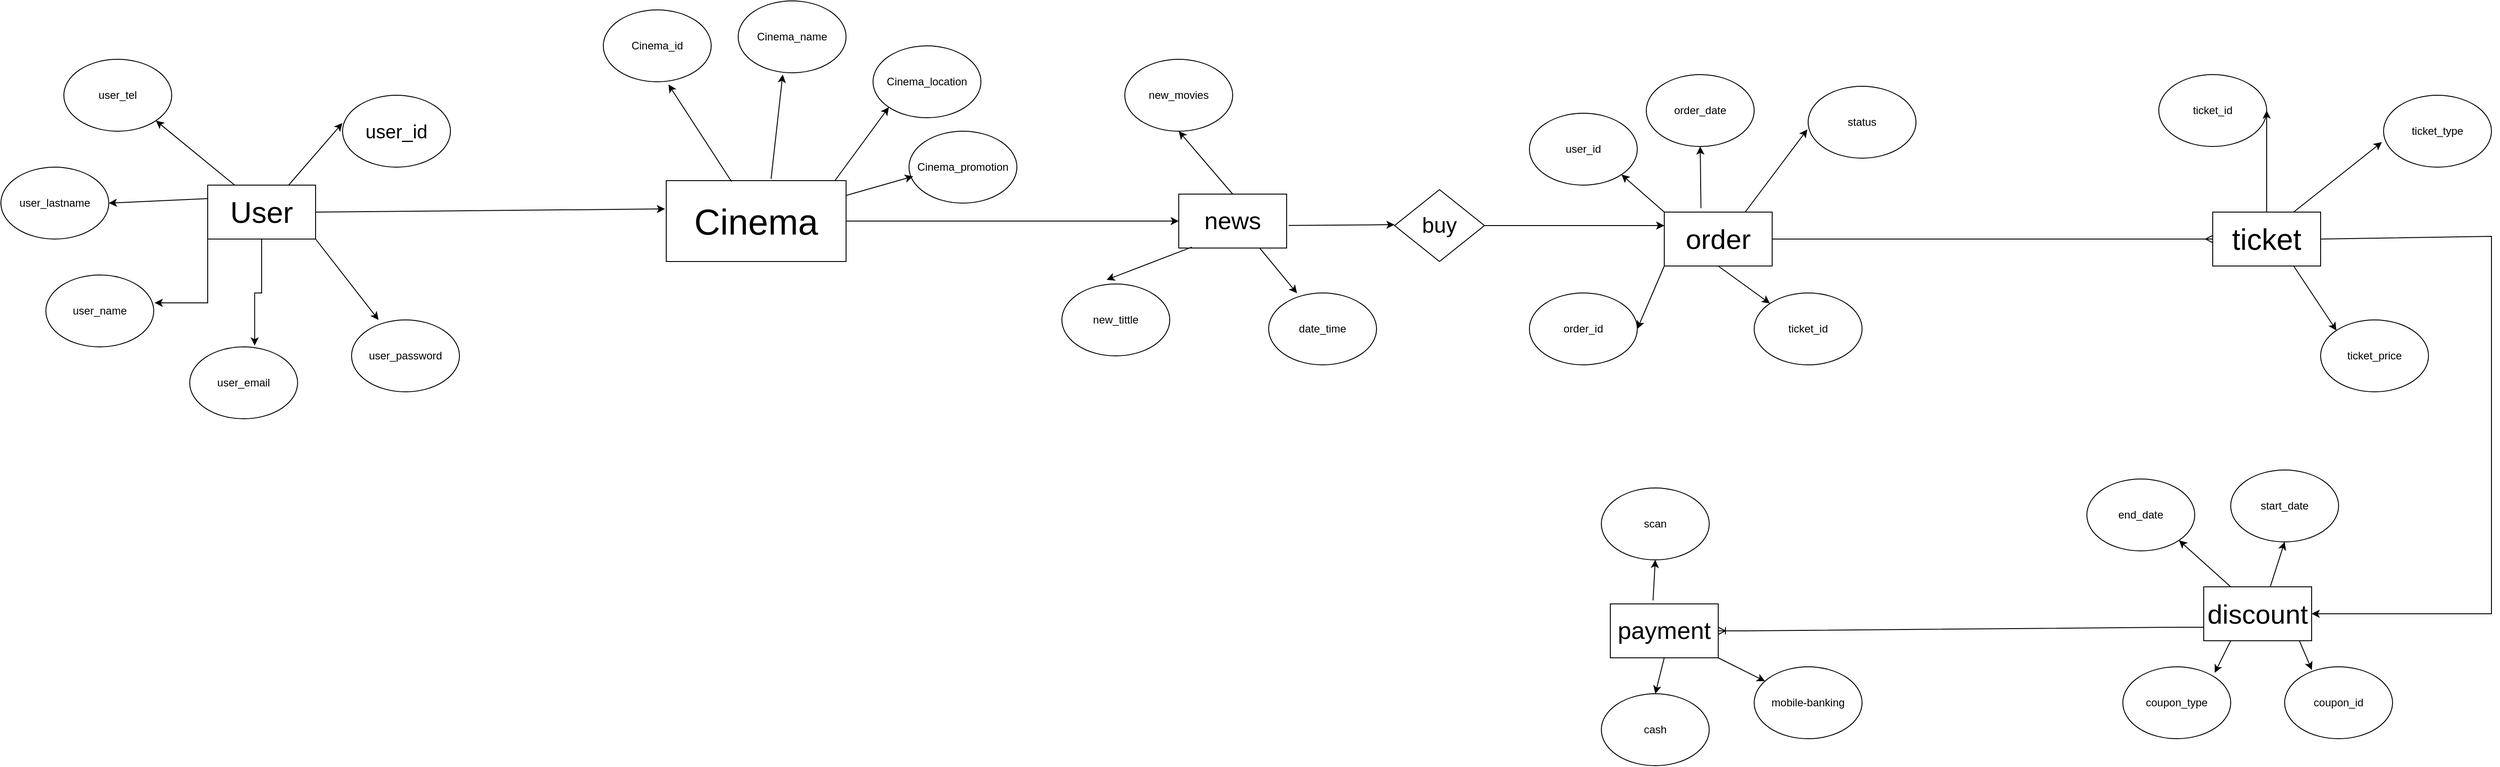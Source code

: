 <mxfile version="21.1.1" type="github">
  <diagram name="Page-1" id="Eb4JMOHM5LO05hsW5jEW">
    <mxGraphModel dx="5954" dy="2540" grid="1" gridSize="10" guides="1" tooltips="1" connect="1" arrows="1" fold="1" page="1" pageScale="1" pageWidth="1169" pageHeight="827" math="0" shadow="0">
      <root>
        <mxCell id="0" />
        <mxCell id="1" parent="0" />
        <mxCell id="aHzTUcXBhPAwV65jqaBN-1" value="&lt;font style=&quot;font-size: 40px;&quot;&gt;Cinema&lt;/font&gt;" style="rounded=0;whiteSpace=wrap;html=1;" vertex="1" parent="1">
          <mxGeometry x="-1320" y="830" width="200" height="90" as="geometry" />
        </mxCell>
        <mxCell id="aHzTUcXBhPAwV65jqaBN-5" value="Cinema_location" style="ellipse;whiteSpace=wrap;html=1;" vertex="1" parent="1">
          <mxGeometry x="-1090" y="680" width="120" height="80" as="geometry" />
        </mxCell>
        <mxCell id="aHzTUcXBhPAwV65jqaBN-6" value="Cinema_name" style="ellipse;whiteSpace=wrap;html=1;" vertex="1" parent="1">
          <mxGeometry x="-1240" y="630" width="120" height="80" as="geometry" />
        </mxCell>
        <mxCell id="aHzTUcXBhPAwV65jqaBN-7" value="Cinema_id" style="ellipse;whiteSpace=wrap;html=1;" vertex="1" parent="1">
          <mxGeometry x="-1390" y="640" width="120" height="80" as="geometry" />
        </mxCell>
        <mxCell id="aHzTUcXBhPAwV65jqaBN-8" value="Cinema_promotion" style="ellipse;whiteSpace=wrap;html=1;" vertex="1" parent="1">
          <mxGeometry x="-1050" y="775" width="120" height="80" as="geometry" />
        </mxCell>
        <mxCell id="aHzTUcXBhPAwV65jqaBN-13" value="" style="endArrow=classic;html=1;rounded=0;" edge="1" parent="1" source="aHzTUcXBhPAwV65jqaBN-1">
          <mxGeometry width="50" height="50" relative="1" as="geometry">
            <mxPoint x="-1260" y="860" as="sourcePoint" />
            <mxPoint x="-1045.456" y="825.27" as="targetPoint" />
          </mxGeometry>
        </mxCell>
        <mxCell id="aHzTUcXBhPAwV65jqaBN-14" value="" style="endArrow=classic;html=1;rounded=0;exitX=0.938;exitY=0;exitDx=0;exitDy=0;exitPerimeter=0;entryX=0;entryY=1;entryDx=0;entryDy=0;" edge="1" parent="1" source="aHzTUcXBhPAwV65jqaBN-1" target="aHzTUcXBhPAwV65jqaBN-5">
          <mxGeometry width="50" height="50" relative="1" as="geometry">
            <mxPoint x="-1110" y="857" as="sourcePoint" />
            <mxPoint x="-1035" y="836" as="targetPoint" />
          </mxGeometry>
        </mxCell>
        <mxCell id="aHzTUcXBhPAwV65jqaBN-15" value="" style="endArrow=classic;html=1;rounded=0;entryX=0.413;entryY=1.025;entryDx=0;entryDy=0;entryPerimeter=0;exitX=0.583;exitY=-0.022;exitDx=0;exitDy=0;exitPerimeter=0;" edge="1" parent="1" source="aHzTUcXBhPAwV65jqaBN-1" target="aHzTUcXBhPAwV65jqaBN-6">
          <mxGeometry width="50" height="50" relative="1" as="geometry">
            <mxPoint x="-1260" y="860" as="sourcePoint" />
            <mxPoint x="-1210" y="810" as="targetPoint" />
          </mxGeometry>
        </mxCell>
        <mxCell id="aHzTUcXBhPAwV65jqaBN-16" value="" style="endArrow=classic;html=1;rounded=0;entryX=0.604;entryY=1.038;entryDx=0;entryDy=0;entryPerimeter=0;exitX=0.363;exitY=0.011;exitDx=0;exitDy=0;exitPerimeter=0;" edge="1" parent="1" source="aHzTUcXBhPAwV65jqaBN-1" target="aHzTUcXBhPAwV65jqaBN-7">
          <mxGeometry width="50" height="50" relative="1" as="geometry">
            <mxPoint x="-1260" y="860" as="sourcePoint" />
            <mxPoint x="-1210" y="810" as="targetPoint" />
          </mxGeometry>
        </mxCell>
        <mxCell id="aHzTUcXBhPAwV65jqaBN-26" style="edgeStyle=orthogonalEdgeStyle;rounded=0;orthogonalLoop=1;jettySize=auto;html=1;exitX=0;exitY=1;exitDx=0;exitDy=0;entryX=1.008;entryY=0.387;entryDx=0;entryDy=0;entryPerimeter=0;" edge="1" parent="1" source="aHzTUcXBhPAwV65jqaBN-17" target="aHzTUcXBhPAwV65jqaBN-20">
          <mxGeometry relative="1" as="geometry" />
        </mxCell>
        <mxCell id="aHzTUcXBhPAwV65jqaBN-27" style="edgeStyle=orthogonalEdgeStyle;rounded=0;orthogonalLoop=1;jettySize=auto;html=1;exitX=0.5;exitY=1;exitDx=0;exitDy=0;entryX=0.602;entryY=-0.019;entryDx=0;entryDy=0;entryPerimeter=0;" edge="1" parent="1" source="aHzTUcXBhPAwV65jqaBN-17" target="aHzTUcXBhPAwV65jqaBN-19">
          <mxGeometry relative="1" as="geometry" />
        </mxCell>
        <mxCell id="aHzTUcXBhPAwV65jqaBN-17" value="&lt;font style=&quot;font-size: 33px;&quot;&gt;User&lt;/font&gt;" style="whiteSpace=wrap;html=1;" vertex="1" parent="1">
          <mxGeometry x="-1830" y="835" width="120" height="60" as="geometry" />
        </mxCell>
        <mxCell id="aHzTUcXBhPAwV65jqaBN-18" value="user_password" style="ellipse;whiteSpace=wrap;html=1;" vertex="1" parent="1">
          <mxGeometry x="-1670" y="985" width="120" height="80" as="geometry" />
        </mxCell>
        <mxCell id="aHzTUcXBhPAwV65jqaBN-19" value="user_email" style="ellipse;whiteSpace=wrap;html=1;" vertex="1" parent="1">
          <mxGeometry x="-1850" y="1015" width="120" height="80" as="geometry" />
        </mxCell>
        <mxCell id="aHzTUcXBhPAwV65jqaBN-20" value="user_name" style="ellipse;whiteSpace=wrap;html=1;" vertex="1" parent="1">
          <mxGeometry x="-2010" y="935" width="120" height="80" as="geometry" />
        </mxCell>
        <mxCell id="aHzTUcXBhPAwV65jqaBN-21" value="user_lastname" style="ellipse;whiteSpace=wrap;html=1;" vertex="1" parent="1">
          <mxGeometry x="-2060" y="815" width="120" height="80" as="geometry" />
        </mxCell>
        <mxCell id="aHzTUcXBhPAwV65jqaBN-22" value="user_tel" style="ellipse;whiteSpace=wrap;html=1;" vertex="1" parent="1">
          <mxGeometry x="-1990" y="695" width="120" height="80" as="geometry" />
        </mxCell>
        <mxCell id="aHzTUcXBhPAwV65jqaBN-23" value="&lt;font style=&quot;font-size: 21px;&quot;&gt;user_id&lt;/font&gt;" style="ellipse;whiteSpace=wrap;html=1;" vertex="1" parent="1">
          <mxGeometry x="-1680" y="735" width="120" height="80" as="geometry" />
        </mxCell>
        <mxCell id="aHzTUcXBhPAwV65jqaBN-24" value="" style="endArrow=classic;html=1;rounded=0;exitX=0.25;exitY=0;exitDx=0;exitDy=0;entryX=1;entryY=1;entryDx=0;entryDy=0;" edge="1" parent="1" source="aHzTUcXBhPAwV65jqaBN-17" target="aHzTUcXBhPAwV65jqaBN-22">
          <mxGeometry width="50" height="50" relative="1" as="geometry">
            <mxPoint x="-1650" y="925" as="sourcePoint" />
            <mxPoint x="-1600" y="875" as="targetPoint" />
          </mxGeometry>
        </mxCell>
        <mxCell id="aHzTUcXBhPAwV65jqaBN-25" value="" style="endArrow=classic;html=1;rounded=0;exitX=0;exitY=0.25;exitDx=0;exitDy=0;entryX=1;entryY=0.5;entryDx=0;entryDy=0;" edge="1" parent="1" source="aHzTUcXBhPAwV65jqaBN-17" target="aHzTUcXBhPAwV65jqaBN-21">
          <mxGeometry width="50" height="50" relative="1" as="geometry">
            <mxPoint x="-1650" y="925" as="sourcePoint" />
            <mxPoint x="-1600" y="875" as="targetPoint" />
          </mxGeometry>
        </mxCell>
        <mxCell id="aHzTUcXBhPAwV65jqaBN-28" value="" style="endArrow=classic;html=1;rounded=0;exitX=1;exitY=1;exitDx=0;exitDy=0;entryX=0.25;entryY=0;entryDx=0;entryDy=0;entryPerimeter=0;" edge="1" parent="1" source="aHzTUcXBhPAwV65jqaBN-17" target="aHzTUcXBhPAwV65jqaBN-18">
          <mxGeometry width="50" height="50" relative="1" as="geometry">
            <mxPoint x="-1650" y="925" as="sourcePoint" />
            <mxPoint x="-1600" y="875" as="targetPoint" />
          </mxGeometry>
        </mxCell>
        <mxCell id="aHzTUcXBhPAwV65jqaBN-29" value="" style="endArrow=classic;html=1;rounded=0;exitX=0.75;exitY=0;exitDx=0;exitDy=0;entryX=-0.002;entryY=0.387;entryDx=0;entryDy=0;entryPerimeter=0;" edge="1" parent="1" source="aHzTUcXBhPAwV65jqaBN-17" target="aHzTUcXBhPAwV65jqaBN-23">
          <mxGeometry width="50" height="50" relative="1" as="geometry">
            <mxPoint x="-1650" y="925" as="sourcePoint" />
            <mxPoint x="-1600" y="875" as="targetPoint" />
          </mxGeometry>
        </mxCell>
        <mxCell id="aHzTUcXBhPAwV65jqaBN-30" value="&lt;font style=&quot;font-size: 30px;&quot;&gt;discount&lt;/font&gt;" style="whiteSpace=wrap;html=1;" vertex="1" parent="1">
          <mxGeometry x="390" y="1282" width="120" height="60" as="geometry" />
        </mxCell>
        <mxCell id="aHzTUcXBhPAwV65jqaBN-31" value="end_date" style="ellipse;whiteSpace=wrap;html=1;" vertex="1" parent="1">
          <mxGeometry x="260" y="1162" width="120" height="80" as="geometry" />
        </mxCell>
        <mxCell id="aHzTUcXBhPAwV65jqaBN-32" value="start_date" style="ellipse;whiteSpace=wrap;html=1;" vertex="1" parent="1">
          <mxGeometry x="420" y="1152" width="120" height="80" as="geometry" />
        </mxCell>
        <mxCell id="aHzTUcXBhPAwV65jqaBN-33" value="coupon_type" style="ellipse;whiteSpace=wrap;html=1;" vertex="1" parent="1">
          <mxGeometry x="300" y="1371" width="120" height="80" as="geometry" />
        </mxCell>
        <mxCell id="aHzTUcXBhPAwV65jqaBN-34" value="coupon_id" style="ellipse;whiteSpace=wrap;html=1;" vertex="1" parent="1">
          <mxGeometry x="480" y="1371" width="120" height="80" as="geometry" />
        </mxCell>
        <mxCell id="aHzTUcXBhPAwV65jqaBN-35" value="" style="endArrow=classic;html=1;rounded=0;entryX=0.5;entryY=1;entryDx=0;entryDy=0;exitX=0.618;exitY=-0.011;exitDx=0;exitDy=0;exitPerimeter=0;" edge="1" parent="1" source="aHzTUcXBhPAwV65jqaBN-30" target="aHzTUcXBhPAwV65jqaBN-32">
          <mxGeometry width="50" height="50" relative="1" as="geometry">
            <mxPoint x="530" y="1352" as="sourcePoint" />
            <mxPoint x="580" y="1302" as="targetPoint" />
          </mxGeometry>
        </mxCell>
        <mxCell id="aHzTUcXBhPAwV65jqaBN-36" value="" style="endArrow=classic;html=1;rounded=0;entryX=1;entryY=1;entryDx=0;entryDy=0;exitX=0.25;exitY=0;exitDx=0;exitDy=0;" edge="1" parent="1" source="aHzTUcXBhPAwV65jqaBN-30" target="aHzTUcXBhPAwV65jqaBN-31">
          <mxGeometry width="50" height="50" relative="1" as="geometry">
            <mxPoint x="530" y="1352" as="sourcePoint" />
            <mxPoint x="580" y="1302" as="targetPoint" />
          </mxGeometry>
        </mxCell>
        <mxCell id="aHzTUcXBhPAwV65jqaBN-37" value="" style="endArrow=classic;html=1;rounded=0;entryX=0.852;entryY=0.083;entryDx=0;entryDy=0;exitX=0.25;exitY=1;exitDx=0;exitDy=0;entryPerimeter=0;" edge="1" parent="1" source="aHzTUcXBhPAwV65jqaBN-30" target="aHzTUcXBhPAwV65jqaBN-33">
          <mxGeometry width="50" height="50" relative="1" as="geometry">
            <mxPoint x="530" y="1352" as="sourcePoint" />
            <mxPoint x="580" y="1302" as="targetPoint" />
          </mxGeometry>
        </mxCell>
        <mxCell id="aHzTUcXBhPAwV65jqaBN-38" value="" style="endArrow=classic;html=1;rounded=0;entryX=0.252;entryY=0.043;entryDx=0;entryDy=0;exitX=0.888;exitY=1.007;exitDx=0;exitDy=0;exitPerimeter=0;entryPerimeter=0;" edge="1" parent="1" source="aHzTUcXBhPAwV65jqaBN-30" target="aHzTUcXBhPAwV65jqaBN-34">
          <mxGeometry width="50" height="50" relative="1" as="geometry">
            <mxPoint x="530" y="1352" as="sourcePoint" />
            <mxPoint x="580" y="1302" as="targetPoint" />
          </mxGeometry>
        </mxCell>
        <mxCell id="aHzTUcXBhPAwV65jqaBN-39" value="&lt;font style=&quot;font-size: 33px;&quot;&gt;ticket&lt;/font&gt;" style="whiteSpace=wrap;html=1;" vertex="1" parent="1">
          <mxGeometry x="400" y="865" width="120" height="60" as="geometry" />
        </mxCell>
        <mxCell id="aHzTUcXBhPAwV65jqaBN-40" value="ticket_id" style="ellipse;whiteSpace=wrap;html=1;" vertex="1" parent="1">
          <mxGeometry x="340" y="712" width="120" height="80" as="geometry" />
        </mxCell>
        <mxCell id="aHzTUcXBhPAwV65jqaBN-41" value="ticket_price" style="ellipse;whiteSpace=wrap;html=1;" vertex="1" parent="1">
          <mxGeometry x="520" y="985" width="120" height="80" as="geometry" />
        </mxCell>
        <mxCell id="aHzTUcXBhPAwV65jqaBN-42" value="ticket_type" style="ellipse;whiteSpace=wrap;html=1;" vertex="1" parent="1">
          <mxGeometry x="590" y="735" width="120" height="80" as="geometry" />
        </mxCell>
        <mxCell id="aHzTUcXBhPAwV65jqaBN-44" value="" style="endArrow=classic;html=1;rounded=0;entryX=1;entryY=0.5;entryDx=0;entryDy=0;exitX=0.5;exitY=0;exitDx=0;exitDy=0;" edge="1" parent="1" source="aHzTUcXBhPAwV65jqaBN-39" target="aHzTUcXBhPAwV65jqaBN-40">
          <mxGeometry width="50" height="50" relative="1" as="geometry">
            <mxPoint x="430" y="935" as="sourcePoint" />
            <mxPoint x="480" y="885" as="targetPoint" />
          </mxGeometry>
        </mxCell>
        <mxCell id="aHzTUcXBhPAwV65jqaBN-45" value="" style="endArrow=classic;html=1;rounded=0;entryX=0;entryY=0;entryDx=0;entryDy=0;exitX=0.75;exitY=1;exitDx=0;exitDy=0;" edge="1" parent="1" source="aHzTUcXBhPAwV65jqaBN-39" target="aHzTUcXBhPAwV65jqaBN-41">
          <mxGeometry width="50" height="50" relative="1" as="geometry">
            <mxPoint x="430" y="935" as="sourcePoint" />
            <mxPoint x="480" y="885" as="targetPoint" />
          </mxGeometry>
        </mxCell>
        <mxCell id="aHzTUcXBhPAwV65jqaBN-46" value="" style="endArrow=classic;html=1;rounded=0;entryX=-0.016;entryY=0.652;entryDx=0;entryDy=0;entryPerimeter=0;exitX=0.75;exitY=0;exitDx=0;exitDy=0;" edge="1" parent="1" source="aHzTUcXBhPAwV65jqaBN-39" target="aHzTUcXBhPAwV65jqaBN-42">
          <mxGeometry width="50" height="50" relative="1" as="geometry">
            <mxPoint x="430" y="935" as="sourcePoint" />
            <mxPoint x="480" y="885" as="targetPoint" />
          </mxGeometry>
        </mxCell>
        <mxCell id="aHzTUcXBhPAwV65jqaBN-48" value="&lt;font style=&quot;font-size: 27px;&quot;&gt;news&lt;/font&gt;" style="rounded=0;whiteSpace=wrap;html=1;" vertex="1" parent="1">
          <mxGeometry x="-750" y="845" width="120" height="60" as="geometry" />
        </mxCell>
        <mxCell id="aHzTUcXBhPAwV65jqaBN-49" value="new_movies" style="ellipse;whiteSpace=wrap;html=1;" vertex="1" parent="1">
          <mxGeometry x="-810" y="695" width="120" height="80" as="geometry" />
        </mxCell>
        <mxCell id="aHzTUcXBhPAwV65jqaBN-50" value="new_tittle" style="ellipse;whiteSpace=wrap;html=1;" vertex="1" parent="1">
          <mxGeometry x="-880" y="945" width="120" height="80" as="geometry" />
        </mxCell>
        <mxCell id="aHzTUcXBhPAwV65jqaBN-54" value="date_time" style="ellipse;whiteSpace=wrap;html=1;" vertex="1" parent="1">
          <mxGeometry x="-650" y="955" width="120" height="80" as="geometry" />
        </mxCell>
        <mxCell id="aHzTUcXBhPAwV65jqaBN-55" value="" style="endArrow=classic;html=1;rounded=0;entryX=0.5;entryY=1;entryDx=0;entryDy=0;exitX=0.5;exitY=0;exitDx=0;exitDy=0;" edge="1" parent="1" source="aHzTUcXBhPAwV65jqaBN-48" target="aHzTUcXBhPAwV65jqaBN-49">
          <mxGeometry width="50" height="50" relative="1" as="geometry">
            <mxPoint x="-880" y="895" as="sourcePoint" />
            <mxPoint x="-830" y="845" as="targetPoint" />
          </mxGeometry>
        </mxCell>
        <mxCell id="aHzTUcXBhPAwV65jqaBN-56" value="" style="endArrow=classic;html=1;rounded=0;entryX=0.415;entryY=-0.058;entryDx=0;entryDy=0;entryPerimeter=0;exitX=0.122;exitY=0.982;exitDx=0;exitDy=0;exitPerimeter=0;" edge="1" parent="1" source="aHzTUcXBhPAwV65jqaBN-48" target="aHzTUcXBhPAwV65jqaBN-50">
          <mxGeometry width="50" height="50" relative="1" as="geometry">
            <mxPoint x="-740" y="915" as="sourcePoint" />
            <mxPoint x="-830" y="845" as="targetPoint" />
          </mxGeometry>
        </mxCell>
        <mxCell id="aHzTUcXBhPAwV65jqaBN-57" value="" style="endArrow=classic;html=1;rounded=0;entryX=0.263;entryY=0.004;entryDx=0;entryDy=0;entryPerimeter=0;exitX=0.75;exitY=1;exitDx=0;exitDy=0;" edge="1" parent="1" source="aHzTUcXBhPAwV65jqaBN-48" target="aHzTUcXBhPAwV65jqaBN-54">
          <mxGeometry width="50" height="50" relative="1" as="geometry">
            <mxPoint x="-880" y="895" as="sourcePoint" />
            <mxPoint x="-820" y="835" as="targetPoint" />
          </mxGeometry>
        </mxCell>
        <mxCell id="aHzTUcXBhPAwV65jqaBN-58" value="&lt;font style=&quot;font-size: 27px;&quot;&gt;payment&lt;/font&gt;" style="whiteSpace=wrap;html=1;" vertex="1" parent="1">
          <mxGeometry x="-270" y="1301" width="120" height="60" as="geometry" />
        </mxCell>
        <mxCell id="aHzTUcXBhPAwV65jqaBN-59" value="mobile-banking" style="ellipse;whiteSpace=wrap;html=1;" vertex="1" parent="1">
          <mxGeometry x="-110" y="1371" width="120" height="80" as="geometry" />
        </mxCell>
        <mxCell id="aHzTUcXBhPAwV65jqaBN-60" value="cash" style="ellipse;whiteSpace=wrap;html=1;" vertex="1" parent="1">
          <mxGeometry x="-280" y="1401" width="120" height="80" as="geometry" />
        </mxCell>
        <mxCell id="aHzTUcXBhPAwV65jqaBN-61" value="scan" style="ellipse;whiteSpace=wrap;html=1;" vertex="1" parent="1">
          <mxGeometry x="-280" y="1172" width="120" height="80" as="geometry" />
        </mxCell>
        <mxCell id="aHzTUcXBhPAwV65jqaBN-62" value="" style="endArrow=classic;html=1;rounded=0;entryX=0.5;entryY=1;entryDx=0;entryDy=0;exitX=0.396;exitY=-0.065;exitDx=0;exitDy=0;exitPerimeter=0;" edge="1" parent="1" source="aHzTUcXBhPAwV65jqaBN-58" target="aHzTUcXBhPAwV65jqaBN-61">
          <mxGeometry width="50" height="50" relative="1" as="geometry">
            <mxPoint x="-250" y="1281" as="sourcePoint" />
            <mxPoint x="-200" y="1231" as="targetPoint" />
          </mxGeometry>
        </mxCell>
        <mxCell id="aHzTUcXBhPAwV65jqaBN-63" value="" style="endArrow=classic;html=1;rounded=0;entryX=0.5;entryY=0;entryDx=0;entryDy=0;exitX=0.5;exitY=1;exitDx=0;exitDy=0;" edge="1" parent="1" source="aHzTUcXBhPAwV65jqaBN-58" target="aHzTUcXBhPAwV65jqaBN-60">
          <mxGeometry width="50" height="50" relative="1" as="geometry">
            <mxPoint x="-260" y="1341" as="sourcePoint" />
            <mxPoint x="-318" y="1353" as="targetPoint" />
          </mxGeometry>
        </mxCell>
        <mxCell id="aHzTUcXBhPAwV65jqaBN-64" value="" style="endArrow=classic;html=1;rounded=0;exitX=1;exitY=1;exitDx=0;exitDy=0;" edge="1" parent="1" source="aHzTUcXBhPAwV65jqaBN-58" target="aHzTUcXBhPAwV65jqaBN-59">
          <mxGeometry width="50" height="50" relative="1" as="geometry">
            <mxPoint x="-250" y="1351" as="sourcePoint" />
            <mxPoint x="-308" y="1363" as="targetPoint" />
          </mxGeometry>
        </mxCell>
        <mxCell id="aHzTUcXBhPAwV65jqaBN-65" value="&lt;font style=&quot;font-size: 31px;&quot;&gt;order&lt;/font&gt;" style="whiteSpace=wrap;html=1;" vertex="1" parent="1">
          <mxGeometry x="-210" y="865" width="120" height="60" as="geometry" />
        </mxCell>
        <mxCell id="aHzTUcXBhPAwV65jqaBN-66" value="user_id" style="ellipse;whiteSpace=wrap;html=1;" vertex="1" parent="1">
          <mxGeometry x="-360" y="755" width="120" height="80" as="geometry" />
        </mxCell>
        <mxCell id="aHzTUcXBhPAwV65jqaBN-67" value="order_id" style="ellipse;whiteSpace=wrap;html=1;" vertex="1" parent="1">
          <mxGeometry x="-360" y="955" width="120" height="80" as="geometry" />
        </mxCell>
        <mxCell id="aHzTUcXBhPAwV65jqaBN-68" value="order_date" style="ellipse;whiteSpace=wrap;html=1;" vertex="1" parent="1">
          <mxGeometry x="-230" y="712" width="120" height="80" as="geometry" />
        </mxCell>
        <mxCell id="aHzTUcXBhPAwV65jqaBN-69" value="ticket_id" style="ellipse;whiteSpace=wrap;html=1;" vertex="1" parent="1">
          <mxGeometry x="-110" y="955" width="120" height="80" as="geometry" />
        </mxCell>
        <mxCell id="aHzTUcXBhPAwV65jqaBN-70" value="status" style="ellipse;whiteSpace=wrap;html=1;" vertex="1" parent="1">
          <mxGeometry x="-50" y="725" width="120" height="80" as="geometry" />
        </mxCell>
        <mxCell id="aHzTUcXBhPAwV65jqaBN-71" value="" style="endArrow=classic;html=1;rounded=0;entryX=1;entryY=1;entryDx=0;entryDy=0;exitX=0;exitY=0;exitDx=0;exitDy=0;" edge="1" parent="1" source="aHzTUcXBhPAwV65jqaBN-65" target="aHzTUcXBhPAwV65jqaBN-66">
          <mxGeometry width="50" height="50" relative="1" as="geometry">
            <mxPoint x="-350" y="835" as="sourcePoint" />
            <mxPoint x="-300" y="785" as="targetPoint" />
          </mxGeometry>
        </mxCell>
        <mxCell id="aHzTUcXBhPAwV65jqaBN-74" value="" style="endArrow=classic;html=1;rounded=0;entryX=1;entryY=0.5;entryDx=0;entryDy=0;exitX=0;exitY=1;exitDx=0;exitDy=0;" edge="1" parent="1" source="aHzTUcXBhPAwV65jqaBN-65" target="aHzTUcXBhPAwV65jqaBN-67">
          <mxGeometry width="50" height="50" relative="1" as="geometry">
            <mxPoint x="-180" y="895" as="sourcePoint" />
            <mxPoint x="-228" y="853" as="targetPoint" />
          </mxGeometry>
        </mxCell>
        <mxCell id="aHzTUcXBhPAwV65jqaBN-75" value="" style="endArrow=classic;html=1;rounded=0;entryX=0;entryY=0;entryDx=0;entryDy=0;exitX=0.5;exitY=1;exitDx=0;exitDy=0;" edge="1" parent="1" source="aHzTUcXBhPAwV65jqaBN-65" target="aHzTUcXBhPAwV65jqaBN-69">
          <mxGeometry width="50" height="50" relative="1" as="geometry">
            <mxPoint x="-350" y="835" as="sourcePoint" />
            <mxPoint x="-300" y="785" as="targetPoint" />
          </mxGeometry>
        </mxCell>
        <mxCell id="aHzTUcXBhPAwV65jqaBN-76" value="" style="endArrow=classic;html=1;rounded=0;entryX=0.5;entryY=1;entryDx=0;entryDy=0;exitX=0.34;exitY=-0.072;exitDx=0;exitDy=0;exitPerimeter=0;" edge="1" parent="1" source="aHzTUcXBhPAwV65jqaBN-65" target="aHzTUcXBhPAwV65jqaBN-68">
          <mxGeometry width="50" height="50" relative="1" as="geometry">
            <mxPoint x="-210" y="925" as="sourcePoint" />
            <mxPoint x="-160" y="875" as="targetPoint" />
          </mxGeometry>
        </mxCell>
        <mxCell id="aHzTUcXBhPAwV65jqaBN-77" value="" style="endArrow=classic;html=1;rounded=0;entryX=-0.007;entryY=0.6;entryDx=0;entryDy=0;entryPerimeter=0;exitX=0.75;exitY=0;exitDx=0;exitDy=0;" edge="1" parent="1" source="aHzTUcXBhPAwV65jqaBN-65" target="aHzTUcXBhPAwV65jqaBN-70">
          <mxGeometry width="50" height="50" relative="1" as="geometry">
            <mxPoint x="-210" y="925" as="sourcePoint" />
            <mxPoint x="-160" y="875" as="targetPoint" />
          </mxGeometry>
        </mxCell>
        <mxCell id="aHzTUcXBhPAwV65jqaBN-81" value="" style="edgeStyle=entityRelationEdgeStyle;fontSize=12;html=1;endArrow=ERmany;rounded=0;exitX=1;exitY=0.5;exitDx=0;exitDy=0;entryX=0;entryY=0.5;entryDx=0;entryDy=0;" edge="1" parent="1" source="aHzTUcXBhPAwV65jqaBN-65" target="aHzTUcXBhPAwV65jqaBN-39">
          <mxGeometry width="100" height="100" relative="1" as="geometry">
            <mxPoint x="110" y="985" as="sourcePoint" />
            <mxPoint x="210" y="885" as="targetPoint" />
          </mxGeometry>
        </mxCell>
        <mxCell id="aHzTUcXBhPAwV65jqaBN-84" value="" style="endArrow=classic;html=1;rounded=0;exitX=1;exitY=0.5;exitDx=0;exitDy=0;entryX=-0.007;entryY=0.35;entryDx=0;entryDy=0;entryPerimeter=0;" edge="1" parent="1" source="aHzTUcXBhPAwV65jqaBN-17" target="aHzTUcXBhPAwV65jqaBN-1">
          <mxGeometry width="50" height="50" relative="1" as="geometry">
            <mxPoint x="-1400" y="762" as="sourcePoint" />
            <mxPoint x="-1350" y="712" as="targetPoint" />
          </mxGeometry>
        </mxCell>
        <mxCell id="aHzTUcXBhPAwV65jqaBN-85" value="" style="endArrow=classic;html=1;rounded=0;entryX=0;entryY=0.5;entryDx=0;entryDy=0;exitX=1;exitY=0.5;exitDx=0;exitDy=0;" edge="1" parent="1" source="aHzTUcXBhPAwV65jqaBN-1" target="aHzTUcXBhPAwV65jqaBN-48">
          <mxGeometry width="50" height="50" relative="1" as="geometry">
            <mxPoint x="-960" y="762" as="sourcePoint" />
            <mxPoint x="-910" y="712" as="targetPoint" />
          </mxGeometry>
        </mxCell>
        <mxCell id="aHzTUcXBhPAwV65jqaBN-87" value="&lt;font style=&quot;font-size: 24px;&quot;&gt;buy&lt;/font&gt;" style="rhombus;whiteSpace=wrap;html=1;" vertex="1" parent="1">
          <mxGeometry x="-510" y="840" width="100" height="80" as="geometry" />
        </mxCell>
        <mxCell id="aHzTUcXBhPAwV65jqaBN-88" value="" style="endArrow=classic;html=1;rounded=0;exitX=1.018;exitY=0.581;exitDx=0;exitDy=0;exitPerimeter=0;" edge="1" parent="1" source="aHzTUcXBhPAwV65jqaBN-48">
          <mxGeometry width="50" height="50" relative="1" as="geometry">
            <mxPoint x="-480" y="932" as="sourcePoint" />
            <mxPoint x="-510" y="879" as="targetPoint" />
          </mxGeometry>
        </mxCell>
        <mxCell id="aHzTUcXBhPAwV65jqaBN-89" value="" style="endArrow=classic;html=1;rounded=0;exitX=1;exitY=0.5;exitDx=0;exitDy=0;entryX=0;entryY=0.25;entryDx=0;entryDy=0;" edge="1" parent="1" source="aHzTUcXBhPAwV65jqaBN-87" target="aHzTUcXBhPAwV65jqaBN-65">
          <mxGeometry width="50" height="50" relative="1" as="geometry">
            <mxPoint x="-290" y="932" as="sourcePoint" />
            <mxPoint x="-240" y="882" as="targetPoint" />
          </mxGeometry>
        </mxCell>
        <mxCell id="aHzTUcXBhPAwV65jqaBN-90" value="" style="endArrow=classic;html=1;rounded=0;exitX=1;exitY=0.5;exitDx=0;exitDy=0;entryX=1;entryY=0.5;entryDx=0;entryDy=0;" edge="1" parent="1" source="aHzTUcXBhPAwV65jqaBN-39" target="aHzTUcXBhPAwV65jqaBN-30">
          <mxGeometry width="50" height="50" relative="1" as="geometry">
            <mxPoint x="420" y="1122" as="sourcePoint" />
            <mxPoint x="470" y="1072" as="targetPoint" />
            <Array as="points">
              <mxPoint x="710" y="892" />
              <mxPoint x="710" y="1312" />
            </Array>
          </mxGeometry>
        </mxCell>
        <mxCell id="aHzTUcXBhPAwV65jqaBN-91" value="" style="edgeStyle=entityRelationEdgeStyle;fontSize=12;html=1;endArrow=ERoneToMany;rounded=0;entryX=1;entryY=0.5;entryDx=0;entryDy=0;exitX=0;exitY=0.75;exitDx=0;exitDy=0;" edge="1" parent="1" source="aHzTUcXBhPAwV65jqaBN-30" target="aHzTUcXBhPAwV65jqaBN-58">
          <mxGeometry width="100" height="100" relative="1" as="geometry">
            <mxPoint x="130" y="1222" as="sourcePoint" />
            <mxPoint x="230" y="1122" as="targetPoint" />
          </mxGeometry>
        </mxCell>
      </root>
    </mxGraphModel>
  </diagram>
</mxfile>
